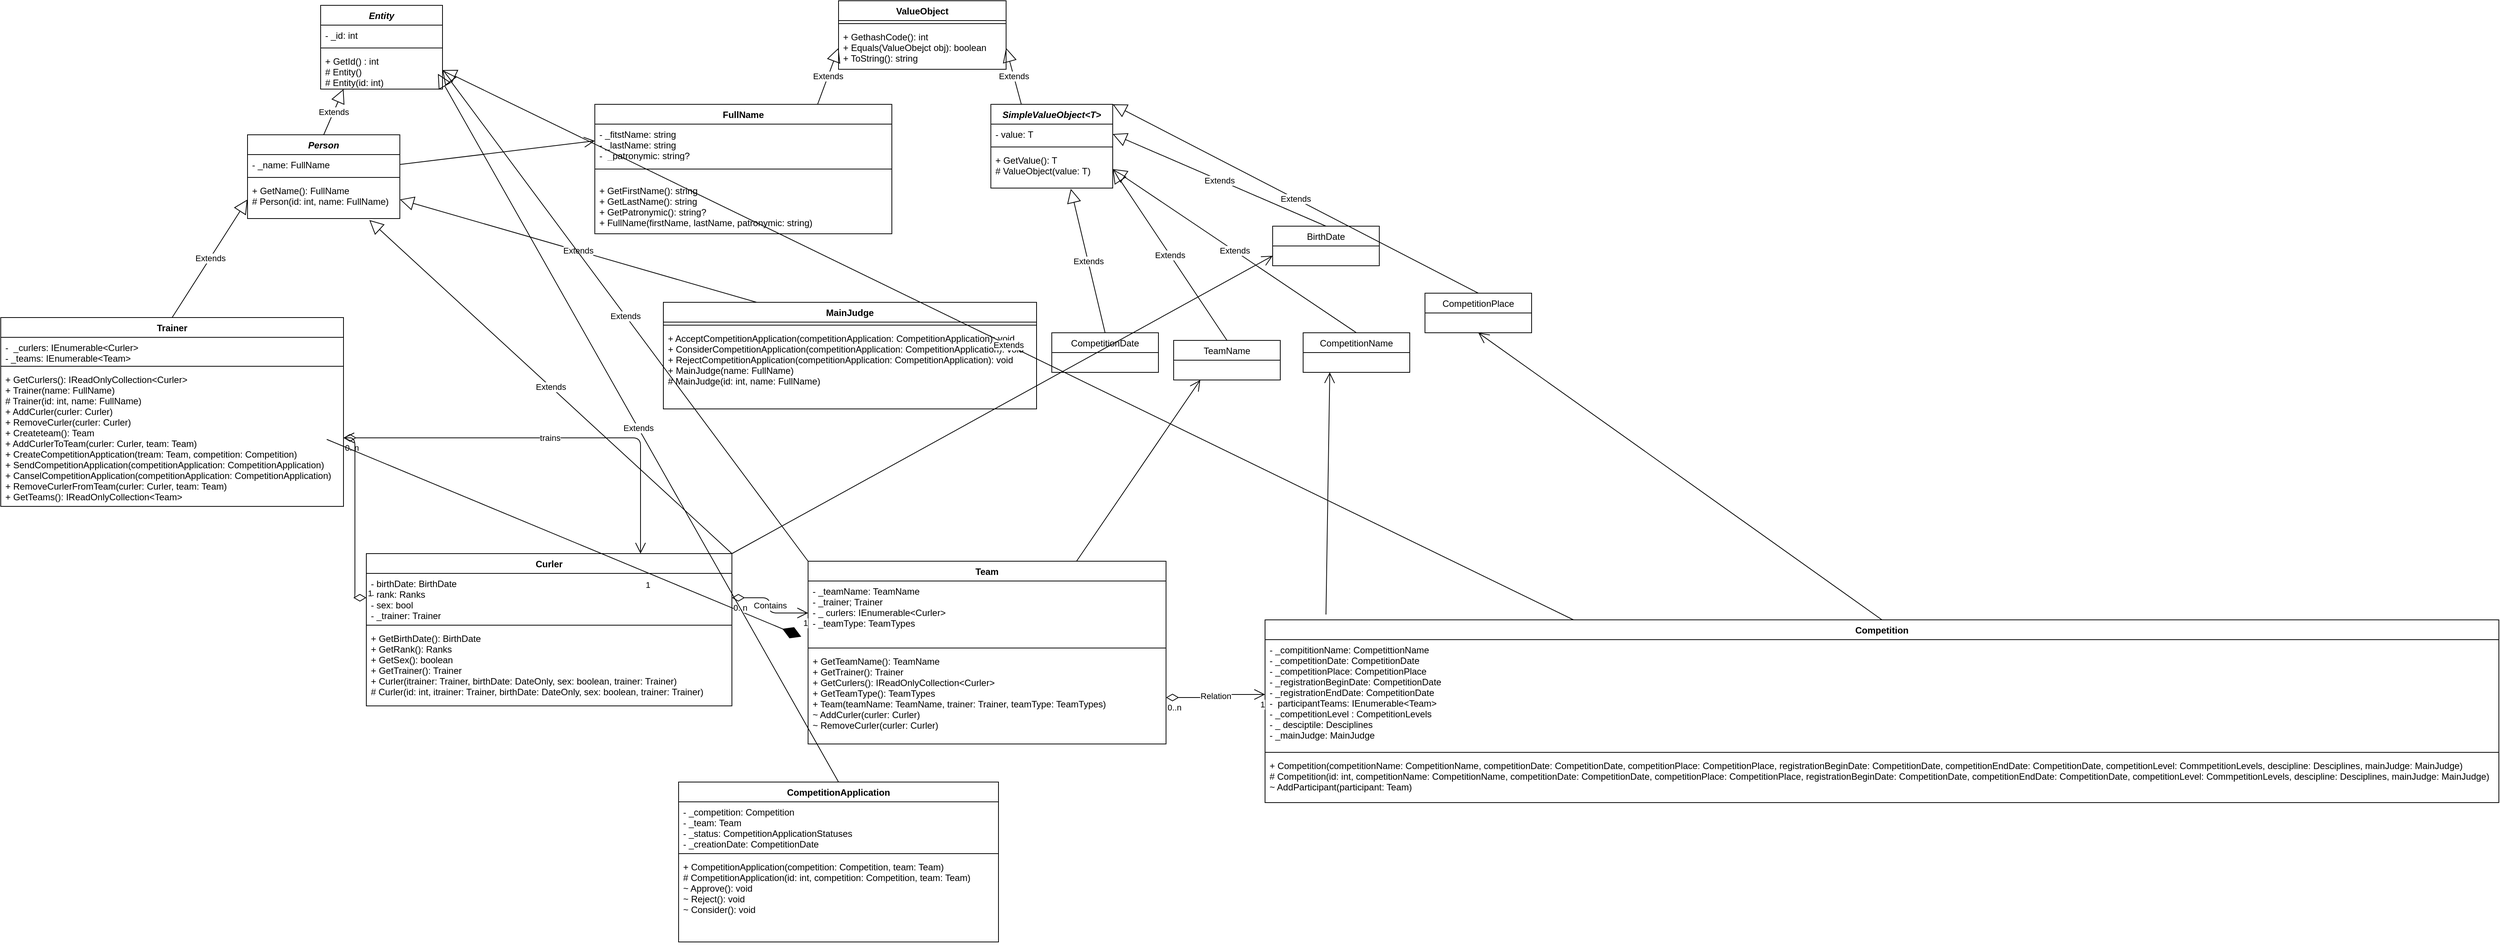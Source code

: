 <mxfile>
    <diagram id="ChsWrew6rKwGXPRllOo0" name="Page-1">
        <mxGraphModel dx="729" dy="827" grid="1" gridSize="10" guides="1" tooltips="1" connect="1" arrows="1" fold="1" page="1" pageScale="1" pageWidth="827" pageHeight="1169" math="0" shadow="0">
            <root>
                <mxCell id="0"/>
                <mxCell id="1" parent="0"/>
                <mxCell id="2" value="Trainer" style="swimlane;fontStyle=1;align=center;verticalAlign=top;childLayout=stackLayout;horizontal=1;startSize=26;horizontalStack=0;resizeParent=1;resizeParentMax=0;resizeLast=0;collapsible=1;marginBottom=0;" vertex="1" parent="1">
                    <mxGeometry x="10" y="430" width="450" height="248" as="geometry"/>
                </mxCell>
                <mxCell id="3" value="-  _curlers: IEnumerable&lt;Curler&gt;&#10;- _teams: IEnumerable&lt;Team&gt;" style="text;strokeColor=none;fillColor=none;align=left;verticalAlign=top;spacingLeft=4;spacingRight=4;overflow=hidden;rotatable=0;points=[[0,0.5],[1,0.5]];portConstraint=eastwest;" vertex="1" parent="2">
                    <mxGeometry y="26" width="450" height="34" as="geometry"/>
                </mxCell>
                <mxCell id="4" value="" style="line;strokeWidth=1;fillColor=none;align=left;verticalAlign=middle;spacingTop=-1;spacingLeft=3;spacingRight=3;rotatable=0;labelPosition=right;points=[];portConstraint=eastwest;strokeColor=inherit;" vertex="1" parent="2">
                    <mxGeometry y="60" width="450" height="8" as="geometry"/>
                </mxCell>
                <mxCell id="5" value="+ GetCurlers(): IReadOnlyCollection&lt;Curler&gt;&#10;+ Trainer(name: FullName)&#10;# Trainer(id: int, name: FullName)&#10;+ AddCurler(curler: Curler)&#10;+ RemoveCurler(curler: Curler)&#10;+ Createteam(): Team&#10;+ AddCurlerToTeam(curler: Curler, team: Team)&#10;+ CreateCompetitionApptication(tream: Team, competition: Competition)&#10;+ SendCompetitionApplication(competitionApplication: CompetitionApplication)&#10;+ CanselCompetitionApplication(competitionApplication: CompetitionApplication)&#10;+ RemoveCurlerFromTeam(curler: Curler, team: Team)&#10;+ GetTeams(): IReadOnlyCollection&lt;Team&gt; &#10;" style="text;strokeColor=none;fillColor=none;align=left;verticalAlign=top;spacingLeft=4;spacingRight=4;overflow=hidden;rotatable=0;points=[[0,0.5],[1,0.5]];portConstraint=eastwest;" vertex="1" parent="2">
                    <mxGeometry y="68" width="450" height="180" as="geometry"/>
                </mxCell>
                <mxCell id="6" value="Curler" style="swimlane;fontStyle=1;align=center;verticalAlign=top;childLayout=stackLayout;horizontal=1;startSize=26;horizontalStack=0;resizeParent=1;resizeParentMax=0;resizeLast=0;collapsible=1;marginBottom=0;" vertex="1" parent="1">
                    <mxGeometry x="490" y="740" width="480" height="200" as="geometry"/>
                </mxCell>
                <mxCell id="7" value="- birthDate: BirthDate&#10;- rank: Ranks&#10;- sex: bool&#10;- _trainer: Trainer" style="text;strokeColor=none;fillColor=none;align=left;verticalAlign=top;spacingLeft=4;spacingRight=4;overflow=hidden;rotatable=0;points=[[0,0.5],[1,0.5]];portConstraint=eastwest;" vertex="1" parent="6">
                    <mxGeometry y="26" width="480" height="64" as="geometry"/>
                </mxCell>
                <mxCell id="8" value="" style="line;strokeWidth=1;fillColor=none;align=left;verticalAlign=middle;spacingTop=-1;spacingLeft=3;spacingRight=3;rotatable=0;labelPosition=right;points=[];portConstraint=eastwest;strokeColor=inherit;" vertex="1" parent="6">
                    <mxGeometry y="90" width="480" height="8" as="geometry"/>
                </mxCell>
                <mxCell id="9" value="+ GetBirthDate(): BirthDate&#10;+ GetRank(): Ranks&#10;+ GetSex(): boolean&#10;+ GetTrainer(): Trainer&#10;+ Curler(itrainer: Trainer, birthDate: DateOnly, sex: boolean, trainer: Trainer)&#10;# Curler(id: int, itrainer: Trainer, birthDate: DateOnly, sex: boolean, trainer: Trainer)" style="text;strokeColor=none;fillColor=none;align=left;verticalAlign=top;spacingLeft=4;spacingRight=4;overflow=hidden;rotatable=0;points=[[0,0.5],[1,0.5]];portConstraint=eastwest;" vertex="1" parent="6">
                    <mxGeometry y="98" width="480" height="102" as="geometry"/>
                </mxCell>
                <mxCell id="10" value="MainJudge" style="swimlane;fontStyle=1;align=center;verticalAlign=top;childLayout=stackLayout;horizontal=1;startSize=26;horizontalStack=0;resizeParent=1;resizeParentMax=0;resizeLast=0;collapsible=1;marginBottom=0;" vertex="1" parent="1">
                    <mxGeometry x="880" y="410" width="490" height="140" as="geometry"/>
                </mxCell>
                <mxCell id="12" value="" style="line;strokeWidth=1;fillColor=none;align=left;verticalAlign=middle;spacingTop=-1;spacingLeft=3;spacingRight=3;rotatable=0;labelPosition=right;points=[];portConstraint=eastwest;strokeColor=inherit;" vertex="1" parent="10">
                    <mxGeometry y="26" width="490" height="8" as="geometry"/>
                </mxCell>
                <mxCell id="13" value="+ AcceptCompetitionApplication(competitionApplication: CompetitionApplication): void&#10;+ ConsiderCompetitionApplication(competitionApplication: CompetitionApplication): void&#10;+ RejectCompetitionApplication(competitionApplication: CompetitionApplication): void&#10;+ MainJudge(name: FullName)&#10;# MainJudge(id: int, name: FullName)" style="text;strokeColor=none;fillColor=none;align=left;verticalAlign=top;spacingLeft=4;spacingRight=4;overflow=hidden;rotatable=0;points=[[0,0.5],[1,0.5]];portConstraint=eastwest;" vertex="1" parent="10">
                    <mxGeometry y="34" width="490" height="106" as="geometry"/>
                </mxCell>
                <mxCell id="14" value="Competition" style="swimlane;fontStyle=1;align=center;verticalAlign=top;childLayout=stackLayout;horizontal=1;startSize=26;horizontalStack=0;resizeParent=1;resizeParentMax=0;resizeLast=0;collapsible=1;marginBottom=0;" vertex="1" parent="1">
                    <mxGeometry x="1670" y="827" width="1620" height="240" as="geometry"/>
                </mxCell>
                <mxCell id="15" value="- _compititionName: CompetittionName&#10;- _competitionDate: CompetitionDate&#10;- _competitionPlace: CompetitionPlace&#10;- _registrationBeginDate: CompetitionDate&#10;- _registrationEndDate: CompetitionDate&#10;-  participantTeams: IEnumerable&lt;Team&gt;&#10;- _competitionLevel : CompetitionLevels&#10;- _ desciptile: Desciplines&#10;- _mainJudge: MainJudge&#10;&#10;" style="text;strokeColor=none;fillColor=none;align=left;verticalAlign=top;spacingLeft=4;spacingRight=4;overflow=hidden;rotatable=0;points=[[0,0.5],[1,0.5]];portConstraint=eastwest;" vertex="1" parent="14">
                    <mxGeometry y="26" width="1620" height="144" as="geometry"/>
                </mxCell>
                <mxCell id="16" value="" style="line;strokeWidth=1;fillColor=none;align=left;verticalAlign=middle;spacingTop=-1;spacingLeft=3;spacingRight=3;rotatable=0;labelPosition=right;points=[];portConstraint=eastwest;strokeColor=inherit;" vertex="1" parent="14">
                    <mxGeometry y="170" width="1620" height="8" as="geometry"/>
                </mxCell>
                <mxCell id="17" value="+ Competition(competitionName: CompetitionName, competitionDate: CompetitionDate, competitionPlace: CompetitionPlace, registrationBeginDate: CompetitionDate, competitionEndDate: CompetitionDate, competitionLevel: CommpetitionLevels, descipline: Desciplines, mainJudge: MainJudge) &#10;# Competition(id: int, competitionName: CompetitionName, competitionDate: CompetitionDate, competitionPlace: CompetitionPlace, registrationBeginDate: CompetitionDate, competitionEndDate: CompetitionDate, competitionLevel: CommpetitionLevels, descipline: Desciplines, mainJudge: MainJudge) &#10;~ AddParticipant(participant: Team)" style="text;strokeColor=none;fillColor=none;align=left;verticalAlign=top;spacingLeft=4;spacingRight=4;overflow=hidden;rotatable=0;points=[[0,0.5],[1,0.5]];portConstraint=eastwest;" vertex="1" parent="14">
                    <mxGeometry y="178" width="1620" height="62" as="geometry"/>
                </mxCell>
                <mxCell id="18" value="Team" style="swimlane;fontStyle=1;align=center;verticalAlign=top;childLayout=stackLayout;horizontal=1;startSize=26;horizontalStack=0;resizeParent=1;resizeParentMax=0;resizeLast=0;collapsible=1;marginBottom=0;" vertex="1" parent="1">
                    <mxGeometry x="1070" y="750" width="470" height="240" as="geometry"/>
                </mxCell>
                <mxCell id="19" value="- _teamName: TeamName&#10;- _trainer; Trainer&#10;- _ curlers: IEnumerable&lt;Curler&gt;&#10;- _teamType: TeamTypes" style="text;strokeColor=none;fillColor=none;align=left;verticalAlign=top;spacingLeft=4;spacingRight=4;overflow=hidden;rotatable=0;points=[[0,0.5],[1,0.5]];portConstraint=eastwest;" vertex="1" parent="18">
                    <mxGeometry y="26" width="470" height="84" as="geometry"/>
                </mxCell>
                <mxCell id="20" value="" style="line;strokeWidth=1;fillColor=none;align=left;verticalAlign=middle;spacingTop=-1;spacingLeft=3;spacingRight=3;rotatable=0;labelPosition=right;points=[];portConstraint=eastwest;strokeColor=inherit;" vertex="1" parent="18">
                    <mxGeometry y="110" width="470" height="8" as="geometry"/>
                </mxCell>
                <mxCell id="21" value="+ GetTeamName(): TeamName&#10;+ GetTrainer(): Trainer&#10;+ GetCurlers(): IReadOnlyCollection&lt;Curler&gt;&#10;+ GetTeamType(): TeamTypes&#10;+ Team(teamName: TeamName, trainer: Trainer, teamType: TeamTypes)&#10;~ AddCurler(curler: Curler)&#10;~ RemoveCurler(curler: Curler)&#10;" style="text;strokeColor=none;fillColor=none;align=left;verticalAlign=top;spacingLeft=4;spacingRight=4;overflow=hidden;rotatable=0;points=[[0,0.5],[1,0.5]];portConstraint=eastwest;" vertex="1" parent="18">
                    <mxGeometry y="118" width="470" height="122" as="geometry"/>
                </mxCell>
                <mxCell id="22" value="CompetitionApplication" style="swimlane;fontStyle=1;align=center;verticalAlign=top;childLayout=stackLayout;horizontal=1;startSize=26;horizontalStack=0;resizeParent=1;resizeParentMax=0;resizeLast=0;collapsible=1;marginBottom=0;" vertex="1" parent="1">
                    <mxGeometry x="900" y="1040" width="420" height="210" as="geometry"/>
                </mxCell>
                <mxCell id="23" value="- _competition: Competition&#10;- _team: Team&#10;- _status: CompetitionApplicationStatuses&#10;- _creationDate: CompetitionDate" style="text;strokeColor=none;fillColor=none;align=left;verticalAlign=top;spacingLeft=4;spacingRight=4;overflow=hidden;rotatable=0;points=[[0,0.5],[1,0.5]];portConstraint=eastwest;" vertex="1" parent="22">
                    <mxGeometry y="26" width="420" height="64" as="geometry"/>
                </mxCell>
                <mxCell id="24" value="" style="line;strokeWidth=1;fillColor=none;align=left;verticalAlign=middle;spacingTop=-1;spacingLeft=3;spacingRight=3;rotatable=0;labelPosition=right;points=[];portConstraint=eastwest;strokeColor=inherit;" vertex="1" parent="22">
                    <mxGeometry y="90" width="420" height="8" as="geometry"/>
                </mxCell>
                <mxCell id="25" value="+ CompetitionApplication(competition: Competition, team: Team)&#10;# CompetitionApplication(id: int, competition: Competition, team: Team) &#10;~ Approve(): void&#10;~ Reject(): void&#10;~ Consider(): void&#10; " style="text;strokeColor=none;fillColor=none;align=left;verticalAlign=top;spacingLeft=4;spacingRight=4;overflow=hidden;rotatable=0;points=[[0,0.5],[1,0.5]];portConstraint=eastwest;" vertex="1" parent="22">
                    <mxGeometry y="98" width="420" height="112" as="geometry"/>
                </mxCell>
                <mxCell id="26" value="Entity" style="swimlane;fontStyle=3;align=center;verticalAlign=top;childLayout=stackLayout;horizontal=1;startSize=26;horizontalStack=0;resizeParent=1;resizeParentMax=0;resizeLast=0;collapsible=1;marginBottom=0;" vertex="1" parent="1">
                    <mxGeometry x="430" y="20" width="160" height="110" as="geometry"/>
                </mxCell>
                <mxCell id="27" value="- _id: int" style="text;strokeColor=none;fillColor=none;align=left;verticalAlign=top;spacingLeft=4;spacingRight=4;overflow=hidden;rotatable=0;points=[[0,0.5],[1,0.5]];portConstraint=eastwest;" vertex="1" parent="26">
                    <mxGeometry y="26" width="160" height="26" as="geometry"/>
                </mxCell>
                <mxCell id="28" value="" style="line;strokeWidth=1;fillColor=none;align=left;verticalAlign=middle;spacingTop=-1;spacingLeft=3;spacingRight=3;rotatable=0;labelPosition=right;points=[];portConstraint=eastwest;strokeColor=inherit;" vertex="1" parent="26">
                    <mxGeometry y="52" width="160" height="8" as="geometry"/>
                </mxCell>
                <mxCell id="29" value="+ GetId() : int&#10;# Entity()&#10;# Entity(id: int)" style="text;strokeColor=none;fillColor=none;align=left;verticalAlign=top;spacingLeft=4;spacingRight=4;overflow=hidden;rotatable=0;points=[[0,0.5],[1,0.5]];portConstraint=eastwest;" vertex="1" parent="26">
                    <mxGeometry y="60" width="160" height="50" as="geometry"/>
                </mxCell>
                <mxCell id="30" value="Person" style="swimlane;fontStyle=3;align=center;verticalAlign=top;childLayout=stackLayout;horizontal=1;startSize=26;horizontalStack=0;resizeParent=1;resizeParentMax=0;resizeLast=0;collapsible=1;marginBottom=0;" vertex="1" parent="1">
                    <mxGeometry x="334" y="190" width="200" height="110" as="geometry"/>
                </mxCell>
                <mxCell id="31" value="- _name: FullName" style="text;strokeColor=none;fillColor=none;align=left;verticalAlign=top;spacingLeft=4;spacingRight=4;overflow=hidden;rotatable=0;points=[[0,0.5],[1,0.5]];portConstraint=eastwest;" vertex="1" parent="30">
                    <mxGeometry y="26" width="200" height="26" as="geometry"/>
                </mxCell>
                <mxCell id="32" value="" style="line;strokeWidth=1;fillColor=none;align=left;verticalAlign=middle;spacingTop=-1;spacingLeft=3;spacingRight=3;rotatable=0;labelPosition=right;points=[];portConstraint=eastwest;strokeColor=inherit;" vertex="1" parent="30">
                    <mxGeometry y="52" width="200" height="8" as="geometry"/>
                </mxCell>
                <mxCell id="33" value="+ GetName(): FullName&#10;# Person(id: int, name: FullName)" style="text;strokeColor=none;fillColor=none;align=left;verticalAlign=top;spacingLeft=4;spacingRight=4;overflow=hidden;rotatable=0;points=[[0,0.5],[1,0.5]];portConstraint=eastwest;" vertex="1" parent="30">
                    <mxGeometry y="60" width="200" height="50" as="geometry"/>
                </mxCell>
                <mxCell id="34" value="Extends" style="endArrow=block;endSize=16;endFill=0;html=1;exitX=0.5;exitY=0;exitDx=0;exitDy=0;entryX=0.188;entryY=1;entryDx=0;entryDy=0;entryPerimeter=0;" edge="1" parent="1" source="30" target="29">
                    <mxGeometry width="160" relative="1" as="geometry">
                        <mxPoint x="390" y="290" as="sourcePoint"/>
                        <mxPoint x="550" y="290" as="targetPoint"/>
                    </mxGeometry>
                </mxCell>
                <mxCell id="35" value="SimpleValueObject&lt;T&gt;" style="swimlane;fontStyle=3;align=center;verticalAlign=top;childLayout=stackLayout;horizontal=1;startSize=26;horizontalStack=0;resizeParent=1;resizeParentMax=0;resizeLast=0;collapsible=1;marginBottom=0;" vertex="1" parent="1">
                    <mxGeometry x="1310" y="150" width="160" height="110" as="geometry"/>
                </mxCell>
                <mxCell id="36" value="- value: T" style="text;strokeColor=none;fillColor=none;align=left;verticalAlign=top;spacingLeft=4;spacingRight=4;overflow=hidden;rotatable=0;points=[[0,0.5],[1,0.5]];portConstraint=eastwest;" vertex="1" parent="35">
                    <mxGeometry y="26" width="160" height="26" as="geometry"/>
                </mxCell>
                <mxCell id="37" value="" style="line;strokeWidth=1;fillColor=none;align=left;verticalAlign=middle;spacingTop=-1;spacingLeft=3;spacingRight=3;rotatable=0;labelPosition=right;points=[];portConstraint=eastwest;strokeColor=inherit;" vertex="1" parent="35">
                    <mxGeometry y="52" width="160" height="8" as="geometry"/>
                </mxCell>
                <mxCell id="38" value="+ GetValue(): T&#10;# ValueObject(value: T)" style="text;strokeColor=none;fillColor=none;align=left;verticalAlign=top;spacingLeft=4;spacingRight=4;overflow=hidden;rotatable=0;points=[[0,0.5],[1,0.5]];portConstraint=eastwest;" vertex="1" parent="35">
                    <mxGeometry y="60" width="160" height="50" as="geometry"/>
                </mxCell>
                <mxCell id="39" value="FullName" style="swimlane;fontStyle=1;align=center;verticalAlign=top;childLayout=stackLayout;horizontal=1;startSize=26;horizontalStack=0;resizeParent=1;resizeParentMax=0;resizeLast=0;collapsible=1;marginBottom=0;" vertex="1" parent="1">
                    <mxGeometry x="790" y="150" width="390" height="170" as="geometry"/>
                </mxCell>
                <mxCell id="40" value="- _fitstName: string&#10;- _lastName: string&#10;-  _patronymic: string?" style="text;strokeColor=none;fillColor=none;align=left;verticalAlign=top;spacingLeft=4;spacingRight=4;overflow=hidden;rotatable=0;points=[[0,0.5],[1,0.5]];portConstraint=eastwest;" vertex="1" parent="39">
                    <mxGeometry y="26" width="390" height="44" as="geometry"/>
                </mxCell>
                <mxCell id="41" value="" style="line;strokeWidth=1;fillColor=none;align=left;verticalAlign=middle;spacingTop=-1;spacingLeft=3;spacingRight=3;rotatable=0;labelPosition=right;points=[];portConstraint=eastwest;strokeColor=inherit;" vertex="1" parent="39">
                    <mxGeometry y="70" width="390" height="30" as="geometry"/>
                </mxCell>
                <mxCell id="42" value="+ GetFirstName(): string&#10;+ GetLastName(): string&#10;+ GetPatronymic(): string?&#10;+ FullName(firstName, lastName, patronymic: string)" style="text;strokeColor=none;fillColor=none;align=left;verticalAlign=top;spacingLeft=4;spacingRight=4;overflow=hidden;rotatable=0;points=[[0,0.5],[1,0.5]];portConstraint=eastwest;" vertex="1" parent="39">
                    <mxGeometry y="100" width="390" height="70" as="geometry"/>
                </mxCell>
                <mxCell id="43" value="" style="endArrow=open;endFill=1;endSize=12;html=1;exitX=1;exitY=0.5;exitDx=0;exitDy=0;entryX=0;entryY=0.5;entryDx=0;entryDy=0;" edge="1" parent="1" source="31" target="40">
                    <mxGeometry width="160" relative="1" as="geometry">
                        <mxPoint x="560" y="290" as="sourcePoint"/>
                        <mxPoint x="720" y="290" as="targetPoint"/>
                    </mxGeometry>
                </mxCell>
                <mxCell id="44" value="Extends" style="endArrow=block;endSize=16;endFill=0;html=1;exitX=0.5;exitY=0;exitDx=0;exitDy=0;entryX=0;entryY=0.5;entryDx=0;entryDy=0;" edge="1" parent="1" source="2" target="33">
                    <mxGeometry width="160" relative="1" as="geometry">
                        <mxPoint x="350" y="510" as="sourcePoint"/>
                        <mxPoint x="510" y="510" as="targetPoint"/>
                    </mxGeometry>
                </mxCell>
                <mxCell id="45" value="Extends" style="endArrow=block;endSize=16;endFill=0;html=1;exitX=0.25;exitY=0;exitDx=0;exitDy=0;entryX=1;entryY=0.5;entryDx=0;entryDy=0;" edge="1" parent="1" source="10" target="33">
                    <mxGeometry width="160" relative="1" as="geometry">
                        <mxPoint x="350" y="510" as="sourcePoint"/>
                        <mxPoint x="510" y="510" as="targetPoint"/>
                    </mxGeometry>
                </mxCell>
                <mxCell id="46" value="trains" style="endArrow=open;html=1;endSize=12;startArrow=diamondThin;startSize=14;startFill=0;edgeStyle=orthogonalEdgeStyle;exitX=1;exitY=0.5;exitDx=0;exitDy=0;entryX=0.75;entryY=0;entryDx=0;entryDy=0;" edge="1" parent="1" source="5" target="6">
                    <mxGeometry relative="1" as="geometry">
                        <mxPoint x="350" y="600" as="sourcePoint"/>
                        <mxPoint x="510" y="600" as="targetPoint"/>
                    </mxGeometry>
                </mxCell>
                <mxCell id="47" value="0..n" style="edgeLabel;resizable=0;html=1;align=left;verticalAlign=top;" connectable="0" vertex="1" parent="46">
                    <mxGeometry x="-1" relative="1" as="geometry"/>
                </mxCell>
                <mxCell id="48" value="1" style="edgeLabel;resizable=0;html=1;align=right;verticalAlign=top;" connectable="0" vertex="1" parent="46">
                    <mxGeometry x="1" relative="1" as="geometry">
                        <mxPoint x="13" y="28" as="offset"/>
                    </mxGeometry>
                </mxCell>
                <mxCell id="49" value="Extends" style="endArrow=block;endSize=16;endFill=0;html=1;exitX=1;exitY=0;exitDx=0;exitDy=0;entryX=0.8;entryY=1.04;entryDx=0;entryDy=0;entryPerimeter=0;" edge="1" parent="1" source="6" target="33">
                    <mxGeometry width="160" relative="1" as="geometry">
                        <mxPoint x="350" y="600" as="sourcePoint"/>
                        <mxPoint x="510" y="600" as="targetPoint"/>
                    </mxGeometry>
                </mxCell>
                <mxCell id="51" value="1" style="endArrow=open;html=1;endSize=12;startArrow=diamondThin;startSize=14;startFill=0;edgeStyle=orthogonalEdgeStyle;align=left;verticalAlign=bottom;exitX=0;exitY=0.5;exitDx=0;exitDy=0;entryX=1;entryY=0.5;entryDx=0;entryDy=0;" edge="1" parent="1" source="7" target="5">
                    <mxGeometry x="-1" y="3" relative="1" as="geometry">
                        <mxPoint x="380" y="770" as="sourcePoint"/>
                        <mxPoint x="540" y="770" as="targetPoint"/>
                    </mxGeometry>
                </mxCell>
                <mxCell id="52" value="ValueObject" style="swimlane;fontStyle=1;align=center;verticalAlign=top;childLayout=stackLayout;horizontal=1;startSize=26;horizontalStack=0;resizeParent=1;resizeParentMax=0;resizeLast=0;collapsible=1;marginBottom=0;" vertex="1" parent="1">
                    <mxGeometry x="1110" y="14" width="220" height="90" as="geometry"/>
                </mxCell>
                <mxCell id="54" value="" style="line;strokeWidth=1;fillColor=none;align=left;verticalAlign=middle;spacingTop=-1;spacingLeft=3;spacingRight=3;rotatable=0;labelPosition=right;points=[];portConstraint=eastwest;strokeColor=inherit;" vertex="1" parent="52">
                    <mxGeometry y="26" width="220" height="8" as="geometry"/>
                </mxCell>
                <mxCell id="55" value="+ GethashCode(): int&#10;+ Equals(ValueObejct obj): boolean&#10;+ ToString(): string" style="text;strokeColor=none;fillColor=none;align=left;verticalAlign=top;spacingLeft=4;spacingRight=4;overflow=hidden;rotatable=0;points=[[0,0.5],[1,0.5]];portConstraint=eastwest;" vertex="1" parent="52">
                    <mxGeometry y="34" width="220" height="56" as="geometry"/>
                </mxCell>
                <mxCell id="56" value="Extends" style="endArrow=block;endSize=16;endFill=0;html=1;exitX=0.75;exitY=0;exitDx=0;exitDy=0;entryX=0;entryY=0.5;entryDx=0;entryDy=0;" edge="1" parent="1" source="39" target="55">
                    <mxGeometry width="160" relative="1" as="geometry">
                        <mxPoint x="1080" y="300" as="sourcePoint"/>
                        <mxPoint x="1240" y="300" as="targetPoint"/>
                    </mxGeometry>
                </mxCell>
                <mxCell id="57" value="Extends" style="endArrow=block;endSize=16;endFill=0;html=1;exitX=0.25;exitY=0;exitDx=0;exitDy=0;entryX=1;entryY=0.5;entryDx=0;entryDy=0;" edge="1" parent="1" source="35" target="55">
                    <mxGeometry width="160" relative="1" as="geometry">
                        <mxPoint x="1080" y="300" as="sourcePoint"/>
                        <mxPoint x="1240" y="300" as="targetPoint"/>
                    </mxGeometry>
                </mxCell>
                <mxCell id="62" value="TeamName" style="swimlane;fontStyle=0;childLayout=stackLayout;horizontal=1;startSize=26;fillColor=none;horizontalStack=0;resizeParent=1;resizeParentMax=0;resizeLast=0;collapsible=1;marginBottom=0;" vertex="1" parent="1">
                    <mxGeometry x="1550" y="460" width="140" height="52" as="geometry"/>
                </mxCell>
                <mxCell id="66" value="Extends" style="endArrow=block;endSize=16;endFill=0;html=1;exitX=0.5;exitY=0;exitDx=0;exitDy=0;entryX=1;entryY=0.5;entryDx=0;entryDy=0;" edge="1" parent="1" source="62" target="38">
                    <mxGeometry width="160" relative="1" as="geometry">
                        <mxPoint x="1390" y="510" as="sourcePoint"/>
                        <mxPoint x="1500" y="340" as="targetPoint"/>
                    </mxGeometry>
                </mxCell>
                <mxCell id="67" value="CompetitionName" style="swimlane;fontStyle=0;childLayout=stackLayout;horizontal=1;startSize=26;fillColor=none;horizontalStack=0;resizeParent=1;resizeParentMax=0;resizeLast=0;collapsible=1;marginBottom=0;" vertex="1" parent="1">
                    <mxGeometry x="1720" y="450" width="140" height="52" as="geometry"/>
                </mxCell>
                <mxCell id="68" value="Extends" style="endArrow=block;endSize=16;endFill=0;html=1;exitX=0.5;exitY=0;exitDx=0;exitDy=0;entryX=1;entryY=0.5;entryDx=0;entryDy=0;" edge="1" parent="1" source="67" target="38">
                    <mxGeometry width="160" relative="1" as="geometry">
                        <mxPoint x="1540" y="540" as="sourcePoint"/>
                        <mxPoint x="1700" y="540" as="targetPoint"/>
                    </mxGeometry>
                </mxCell>
                <mxCell id="69" value="BirthDate" style="swimlane;fontStyle=0;childLayout=stackLayout;horizontal=1;startSize=26;fillColor=none;horizontalStack=0;resizeParent=1;resizeParentMax=0;resizeLast=0;collapsible=1;marginBottom=0;" vertex="1" parent="1">
                    <mxGeometry x="1680" y="310" width="140" height="52" as="geometry"/>
                </mxCell>
                <mxCell id="70" value="Extends" style="endArrow=block;endSize=16;endFill=0;html=1;exitX=0.5;exitY=0;exitDx=0;exitDy=0;entryX=1;entryY=0.5;entryDx=0;entryDy=0;" edge="1" parent="1" source="69" target="36">
                    <mxGeometry width="160" relative="1" as="geometry">
                        <mxPoint x="1480" y="530" as="sourcePoint"/>
                        <mxPoint x="1640" y="530" as="targetPoint"/>
                    </mxGeometry>
                </mxCell>
                <mxCell id="71" value="CompetitionDate" style="swimlane;fontStyle=0;childLayout=stackLayout;horizontal=1;startSize=26;fillColor=none;horizontalStack=0;resizeParent=1;resizeParentMax=0;resizeLast=0;collapsible=1;marginBottom=0;" vertex="1" parent="1">
                    <mxGeometry x="1390" y="450" width="140" height="52" as="geometry"/>
                </mxCell>
                <mxCell id="72" value="Extends" style="endArrow=block;endSize=16;endFill=0;html=1;exitX=0.5;exitY=0;exitDx=0;exitDy=0;entryX=0.656;entryY=1.02;entryDx=0;entryDy=0;entryPerimeter=0;" edge="1" parent="1" source="71" target="38">
                    <mxGeometry width="160" relative="1" as="geometry">
                        <mxPoint x="1480" y="530" as="sourcePoint"/>
                        <mxPoint x="1640" y="530" as="targetPoint"/>
                    </mxGeometry>
                </mxCell>
                <mxCell id="77" value="Extends" style="endArrow=block;endSize=16;endFill=0;html=1;exitX=0;exitY=0;exitDx=0;exitDy=0;entryX=1;entryY=0.5;entryDx=0;entryDy=0;" edge="1" parent="1" source="18" target="29">
                    <mxGeometry width="160" relative="1" as="geometry">
                        <mxPoint x="780" y="420" as="sourcePoint"/>
                        <mxPoint x="940" y="420" as="targetPoint"/>
                    </mxGeometry>
                </mxCell>
                <mxCell id="80" value="" style="endArrow=open;endFill=1;endSize=12;html=1;exitX=0.75;exitY=0;exitDx=0;exitDy=0;entryX=0.25;entryY=1;entryDx=0;entryDy=0;" edge="1" parent="1" source="18" target="62">
                    <mxGeometry width="160" relative="1" as="geometry">
                        <mxPoint x="1290" y="590" as="sourcePoint"/>
                        <mxPoint x="1450" y="590" as="targetPoint"/>
                    </mxGeometry>
                </mxCell>
                <mxCell id="82" value="" style="endArrow=diamondThin;endFill=1;endSize=24;html=1;entryX=-0.019;entryY=0.87;entryDx=0;entryDy=0;entryPerimeter=0;" edge="1" parent="1" target="19">
                    <mxGeometry width="160" relative="1" as="geometry">
                        <mxPoint x="438" y="590" as="sourcePoint"/>
                        <mxPoint x="1060" y="820" as="targetPoint"/>
                    </mxGeometry>
                </mxCell>
                <mxCell id="84" value="Contains" style="endArrow=open;html=1;endSize=12;startArrow=diamondThin;startSize=14;startFill=0;edgeStyle=orthogonalEdgeStyle;exitX=1;exitY=0.5;exitDx=0;exitDy=0;entryX=0;entryY=0.5;entryDx=0;entryDy=0;" edge="1" parent="1" source="7" target="19">
                    <mxGeometry relative="1" as="geometry">
                        <mxPoint x="980" y="820" as="sourcePoint"/>
                        <mxPoint x="1140" y="820" as="targetPoint"/>
                    </mxGeometry>
                </mxCell>
                <mxCell id="85" value="0..n" style="edgeLabel;resizable=0;html=1;align=left;verticalAlign=top;" connectable="0" vertex="1" parent="84">
                    <mxGeometry x="-1" relative="1" as="geometry"/>
                </mxCell>
                <mxCell id="86" value="1" style="edgeLabel;resizable=0;html=1;align=right;verticalAlign=top;" connectable="0" vertex="1" parent="84">
                    <mxGeometry x="1" relative="1" as="geometry"/>
                </mxCell>
                <mxCell id="87" value="Extends" style="endArrow=block;endSize=16;endFill=0;html=1;exitX=0.25;exitY=0;exitDx=0;exitDy=0;entryX=1;entryY=0.5;entryDx=0;entryDy=0;" edge="1" parent="1" source="14" target="29">
                    <mxGeometry width="160" relative="1" as="geometry">
                        <mxPoint x="1350" y="750" as="sourcePoint"/>
                        <mxPoint x="1510" y="750" as="targetPoint"/>
                    </mxGeometry>
                </mxCell>
                <mxCell id="88" value="" style="endArrow=open;endFill=1;endSize=12;html=1;entryX=0.25;entryY=1;entryDx=0;entryDy=0;" edge="1" parent="1" target="67">
                    <mxGeometry width="160" relative="1" as="geometry">
                        <mxPoint x="1750" y="820" as="sourcePoint"/>
                        <mxPoint x="1830" y="660" as="targetPoint"/>
                    </mxGeometry>
                </mxCell>
                <mxCell id="89" value="CompetitionPlace" style="swimlane;fontStyle=0;childLayout=stackLayout;horizontal=1;startSize=26;fillColor=none;horizontalStack=0;resizeParent=1;resizeParentMax=0;resizeLast=0;collapsible=1;marginBottom=0;" vertex="1" parent="1">
                    <mxGeometry x="1880" y="398" width="140" height="52" as="geometry"/>
                </mxCell>
                <mxCell id="90" value="Extends" style="endArrow=block;endSize=16;endFill=0;html=1;exitX=0.5;exitY=0;exitDx=0;exitDy=0;entryX=1;entryY=0;entryDx=0;entryDy=0;" edge="1" parent="1" source="89" target="35">
                    <mxGeometry width="160" relative="1" as="geometry">
                        <mxPoint x="1580" y="600" as="sourcePoint"/>
                        <mxPoint x="1740" y="600" as="targetPoint"/>
                    </mxGeometry>
                </mxCell>
                <mxCell id="91" value="Relation" style="endArrow=open;html=1;endSize=12;startArrow=diamondThin;startSize=14;startFill=0;edgeStyle=orthogonalEdgeStyle;exitX=1;exitY=0.5;exitDx=0;exitDy=0;entryX=0;entryY=0.5;entryDx=0;entryDy=0;" edge="1" parent="1" source="21" target="15">
                    <mxGeometry relative="1" as="geometry">
                        <mxPoint x="1590" y="810" as="sourcePoint"/>
                        <mxPoint x="1750" y="810" as="targetPoint"/>
                    </mxGeometry>
                </mxCell>
                <mxCell id="92" value="0..n" style="edgeLabel;resizable=0;html=1;align=left;verticalAlign=top;" connectable="0" vertex="1" parent="91">
                    <mxGeometry x="-1" relative="1" as="geometry"/>
                </mxCell>
                <mxCell id="93" value="1" style="edgeLabel;resizable=0;html=1;align=right;verticalAlign=top;" connectable="0" vertex="1" parent="91">
                    <mxGeometry x="1" relative="1" as="geometry"/>
                </mxCell>
                <mxCell id="94" value="" style="endArrow=open;endFill=1;endSize=12;html=1;exitX=0.5;exitY=0;exitDx=0;exitDy=0;entryX=0.5;entryY=1;entryDx=0;entryDy=0;" edge="1" parent="1" source="14" target="89">
                    <mxGeometry width="160" relative="1" as="geometry">
                        <mxPoint x="1670" y="760" as="sourcePoint"/>
                        <mxPoint x="1830" y="760" as="targetPoint"/>
                    </mxGeometry>
                </mxCell>
                <mxCell id="95" value="" style="endArrow=open;endFill=1;endSize=12;html=1;exitX=1;exitY=0;exitDx=0;exitDy=0;entryX=0;entryY=0.75;entryDx=0;entryDy=0;" edge="1" parent="1" source="6" target="69">
                    <mxGeometry width="160" relative="1" as="geometry">
                        <mxPoint x="760" y="840" as="sourcePoint"/>
                        <mxPoint x="920" y="840" as="targetPoint"/>
                    </mxGeometry>
                </mxCell>
                <mxCell id="96" value="Extends" style="endArrow=block;endSize=16;endFill=0;html=1;exitX=0.5;exitY=0;exitDx=0;exitDy=0;" edge="1" parent="1" source="22">
                    <mxGeometry width="160" relative="1" as="geometry">
                        <mxPoint x="1060" y="1010" as="sourcePoint"/>
                        <mxPoint x="584" y="110" as="targetPoint"/>
                    </mxGeometry>
                </mxCell>
            </root>
        </mxGraphModel>
    </diagram>
</mxfile>